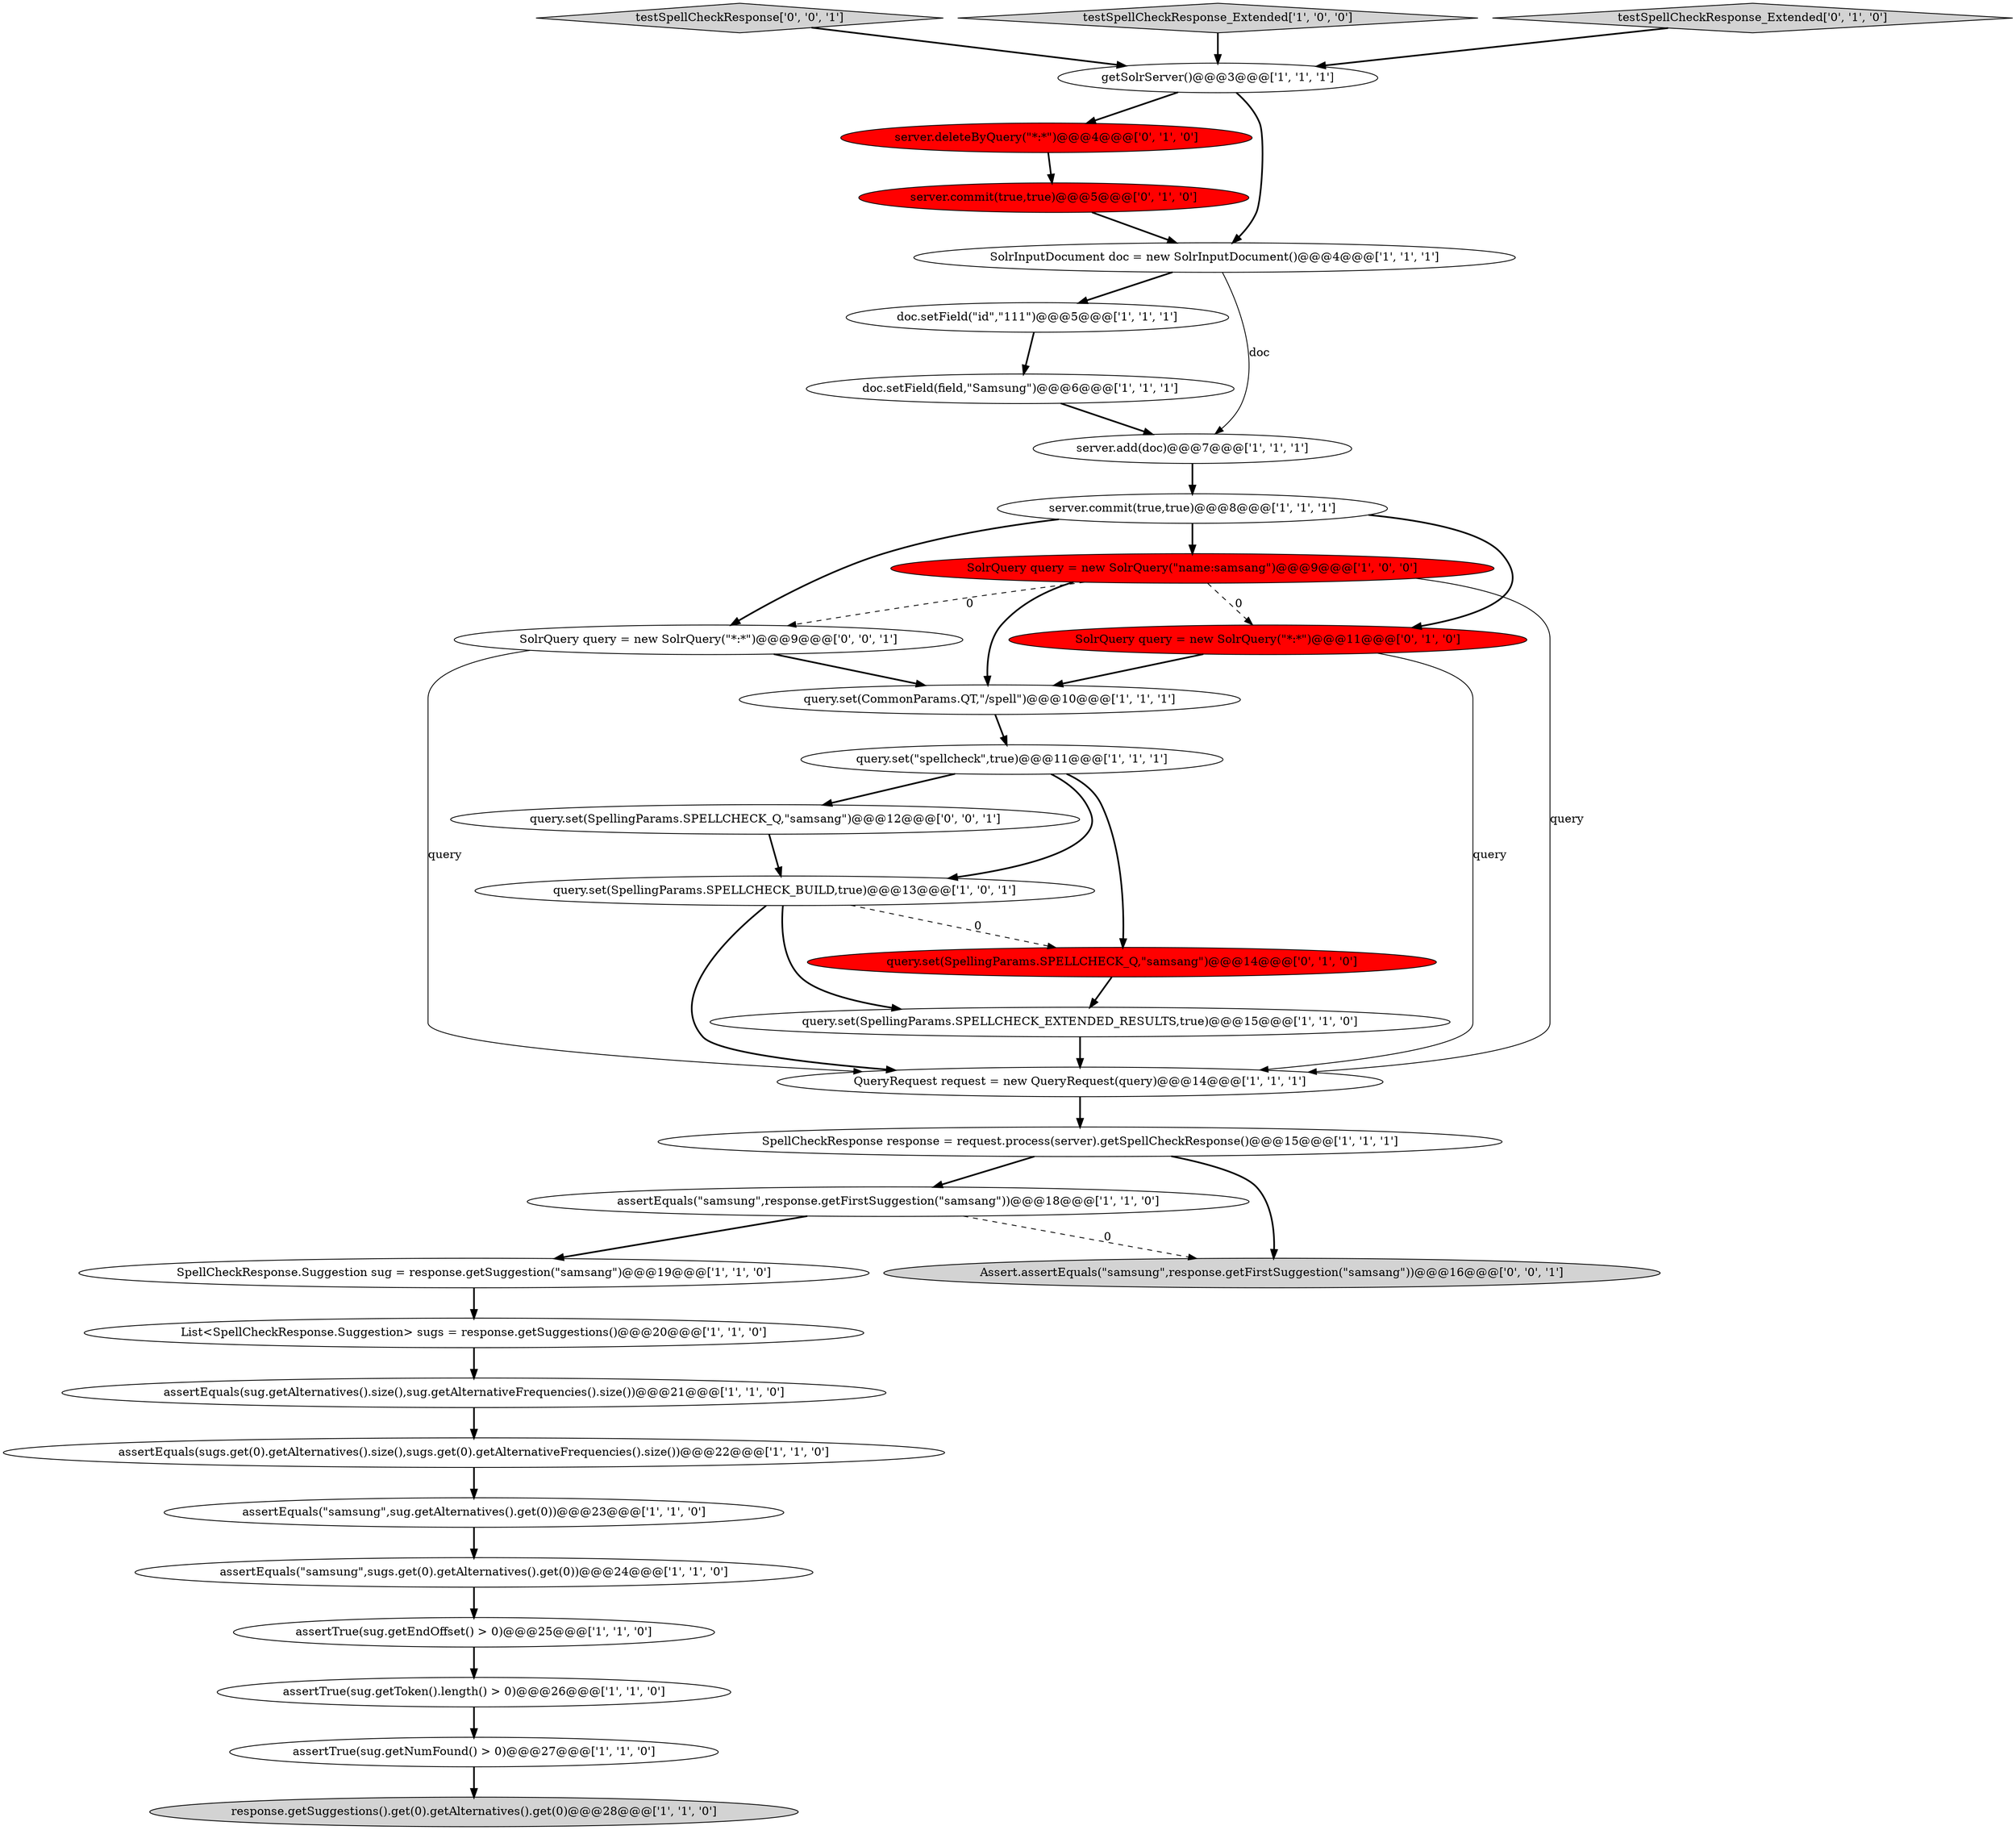 digraph {
9 [style = filled, label = "List<SpellCheckResponse.Suggestion> sugs = response.getSuggestions()@@@20@@@['1', '1', '0']", fillcolor = white, shape = ellipse image = "AAA0AAABBB1BBB"];
2 [style = filled, label = "query.set(SpellingParams.SPELLCHECK_EXTENDED_RESULTS,true)@@@15@@@['1', '1', '0']", fillcolor = white, shape = ellipse image = "AAA0AAABBB1BBB"];
7 [style = filled, label = "SpellCheckResponse.Suggestion sug = response.getSuggestion(\"samsang\")@@@19@@@['1', '1', '0']", fillcolor = white, shape = ellipse image = "AAA0AAABBB1BBB"];
31 [style = filled, label = "Assert.assertEquals(\"samsung\",response.getFirstSuggestion(\"samsang\"))@@@16@@@['0', '0', '1']", fillcolor = lightgray, shape = ellipse image = "AAA0AAABBB3BBB"];
12 [style = filled, label = "server.commit(true,true)@@@8@@@['1', '1', '1']", fillcolor = white, shape = ellipse image = "AAA0AAABBB1BBB"];
29 [style = filled, label = "SolrQuery query = new SolrQuery(\"*:*\")@@@11@@@['0', '1', '0']", fillcolor = red, shape = ellipse image = "AAA1AAABBB2BBB"];
15 [style = filled, label = "QueryRequest request = new QueryRequest(query)@@@14@@@['1', '1', '1']", fillcolor = white, shape = ellipse image = "AAA0AAABBB1BBB"];
4 [style = filled, label = "assertTrue(sug.getToken().length() > 0)@@@26@@@['1', '1', '0']", fillcolor = white, shape = ellipse image = "AAA0AAABBB1BBB"];
16 [style = filled, label = "assertEquals(sug.getAlternatives().size(),sug.getAlternativeFrequencies().size())@@@21@@@['1', '1', '0']", fillcolor = white, shape = ellipse image = "AAA0AAABBB1BBB"];
28 [style = filled, label = "server.commit(true,true)@@@5@@@['0', '1', '0']", fillcolor = red, shape = ellipse image = "AAA1AAABBB2BBB"];
17 [style = filled, label = "assertTrue(sug.getEndOffset() > 0)@@@25@@@['1', '1', '0']", fillcolor = white, shape = ellipse image = "AAA0AAABBB1BBB"];
23 [style = filled, label = "SpellCheckResponse response = request.process(server).getSpellCheckResponse()@@@15@@@['1', '1', '1']", fillcolor = white, shape = ellipse image = "AAA0AAABBB1BBB"];
25 [style = filled, label = "query.set(SpellingParams.SPELLCHECK_Q,\"samsang\")@@@14@@@['0', '1', '0']", fillcolor = red, shape = ellipse image = "AAA1AAABBB2BBB"];
18 [style = filled, label = "doc.setField(\"id\",\"111\")@@@5@@@['1', '1', '1']", fillcolor = white, shape = ellipse image = "AAA0AAABBB1BBB"];
6 [style = filled, label = "assertEquals(\"samsung\",sugs.get(0).getAlternatives().get(0))@@@24@@@['1', '1', '0']", fillcolor = white, shape = ellipse image = "AAA0AAABBB1BBB"];
33 [style = filled, label = "query.set(SpellingParams.SPELLCHECK_Q,\"samsang\")@@@12@@@['0', '0', '1']", fillcolor = white, shape = ellipse image = "AAA0AAABBB3BBB"];
13 [style = filled, label = "server.add(doc)@@@7@@@['1', '1', '1']", fillcolor = white, shape = ellipse image = "AAA0AAABBB1BBB"];
32 [style = filled, label = "SolrQuery query = new SolrQuery(\"*:*\")@@@9@@@['0', '0', '1']", fillcolor = white, shape = ellipse image = "AAA0AAABBB3BBB"];
30 [style = filled, label = "testSpellCheckResponse['0', '0', '1']", fillcolor = lightgray, shape = diamond image = "AAA0AAABBB3BBB"];
1 [style = filled, label = "query.set(SpellingParams.SPELLCHECK_BUILD,true)@@@13@@@['1', '0', '1']", fillcolor = white, shape = ellipse image = "AAA0AAABBB1BBB"];
20 [style = filled, label = "doc.setField(field,\"Samsung\")@@@6@@@['1', '1', '1']", fillcolor = white, shape = ellipse image = "AAA0AAABBB1BBB"];
3 [style = filled, label = "testSpellCheckResponse_Extended['1', '0', '0']", fillcolor = lightgray, shape = diamond image = "AAA0AAABBB1BBB"];
5 [style = filled, label = "assertEquals(\"samsung\",response.getFirstSuggestion(\"samsang\"))@@@18@@@['1', '1', '0']", fillcolor = white, shape = ellipse image = "AAA0AAABBB1BBB"];
11 [style = filled, label = "getSolrServer()@@@3@@@['1', '1', '1']", fillcolor = white, shape = ellipse image = "AAA0AAABBB1BBB"];
19 [style = filled, label = "SolrQuery query = new SolrQuery(\"name:samsang\")@@@9@@@['1', '0', '0']", fillcolor = red, shape = ellipse image = "AAA1AAABBB1BBB"];
8 [style = filled, label = "query.set(\"spellcheck\",true)@@@11@@@['1', '1', '1']", fillcolor = white, shape = ellipse image = "AAA0AAABBB1BBB"];
22 [style = filled, label = "SolrInputDocument doc = new SolrInputDocument()@@@4@@@['1', '1', '1']", fillcolor = white, shape = ellipse image = "AAA0AAABBB1BBB"];
21 [style = filled, label = "assertEquals(sugs.get(0).getAlternatives().size(),sugs.get(0).getAlternativeFrequencies().size())@@@22@@@['1', '1', '0']", fillcolor = white, shape = ellipse image = "AAA0AAABBB1BBB"];
26 [style = filled, label = "testSpellCheckResponse_Extended['0', '1', '0']", fillcolor = lightgray, shape = diamond image = "AAA0AAABBB2BBB"];
24 [style = filled, label = "assertTrue(sug.getNumFound() > 0)@@@27@@@['1', '1', '0']", fillcolor = white, shape = ellipse image = "AAA0AAABBB1BBB"];
10 [style = filled, label = "response.getSuggestions().get(0).getAlternatives().get(0)@@@28@@@['1', '1', '0']", fillcolor = lightgray, shape = ellipse image = "AAA0AAABBB1BBB"];
14 [style = filled, label = "assertEquals(\"samsung\",sug.getAlternatives().get(0))@@@23@@@['1', '1', '0']", fillcolor = white, shape = ellipse image = "AAA0AAABBB1BBB"];
0 [style = filled, label = "query.set(CommonParams.QT,\"/spell\")@@@10@@@['1', '1', '1']", fillcolor = white, shape = ellipse image = "AAA0AAABBB1BBB"];
27 [style = filled, label = "server.deleteByQuery(\"*:*\")@@@4@@@['0', '1', '0']", fillcolor = red, shape = ellipse image = "AAA1AAABBB2BBB"];
24->10 [style = bold, label=""];
6->17 [style = bold, label=""];
23->31 [style = bold, label=""];
8->33 [style = bold, label=""];
15->23 [style = bold, label=""];
20->13 [style = bold, label=""];
4->24 [style = bold, label=""];
23->5 [style = bold, label=""];
1->15 [style = bold, label=""];
27->28 [style = bold, label=""];
32->0 [style = bold, label=""];
32->15 [style = solid, label="query"];
29->0 [style = bold, label=""];
3->11 [style = bold, label=""];
12->32 [style = bold, label=""];
19->29 [style = dashed, label="0"];
33->1 [style = bold, label=""];
25->2 [style = bold, label=""];
9->16 [style = bold, label=""];
26->11 [style = bold, label=""];
19->0 [style = bold, label=""];
7->9 [style = bold, label=""];
8->1 [style = bold, label=""];
18->20 [style = bold, label=""];
30->11 [style = bold, label=""];
22->18 [style = bold, label=""];
13->12 [style = bold, label=""];
12->29 [style = bold, label=""];
29->15 [style = solid, label="query"];
16->21 [style = bold, label=""];
2->15 [style = bold, label=""];
0->8 [style = bold, label=""];
19->15 [style = solid, label="query"];
11->22 [style = bold, label=""];
5->31 [style = dashed, label="0"];
11->27 [style = bold, label=""];
5->7 [style = bold, label=""];
1->2 [style = bold, label=""];
19->32 [style = dashed, label="0"];
12->19 [style = bold, label=""];
1->25 [style = dashed, label="0"];
8->25 [style = bold, label=""];
22->13 [style = solid, label="doc"];
14->6 [style = bold, label=""];
17->4 [style = bold, label=""];
28->22 [style = bold, label=""];
21->14 [style = bold, label=""];
}
